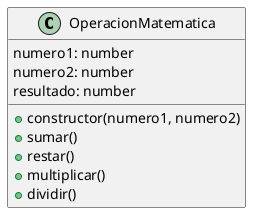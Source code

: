 @startuml

class OperacionMatematica{
    numero1: number
    numero2: number
    resultado: number

    + constructor(numero1, numero2)
    + sumar()
    + restar()
    + multiplicar()
    + dividir()
}

@enduml
